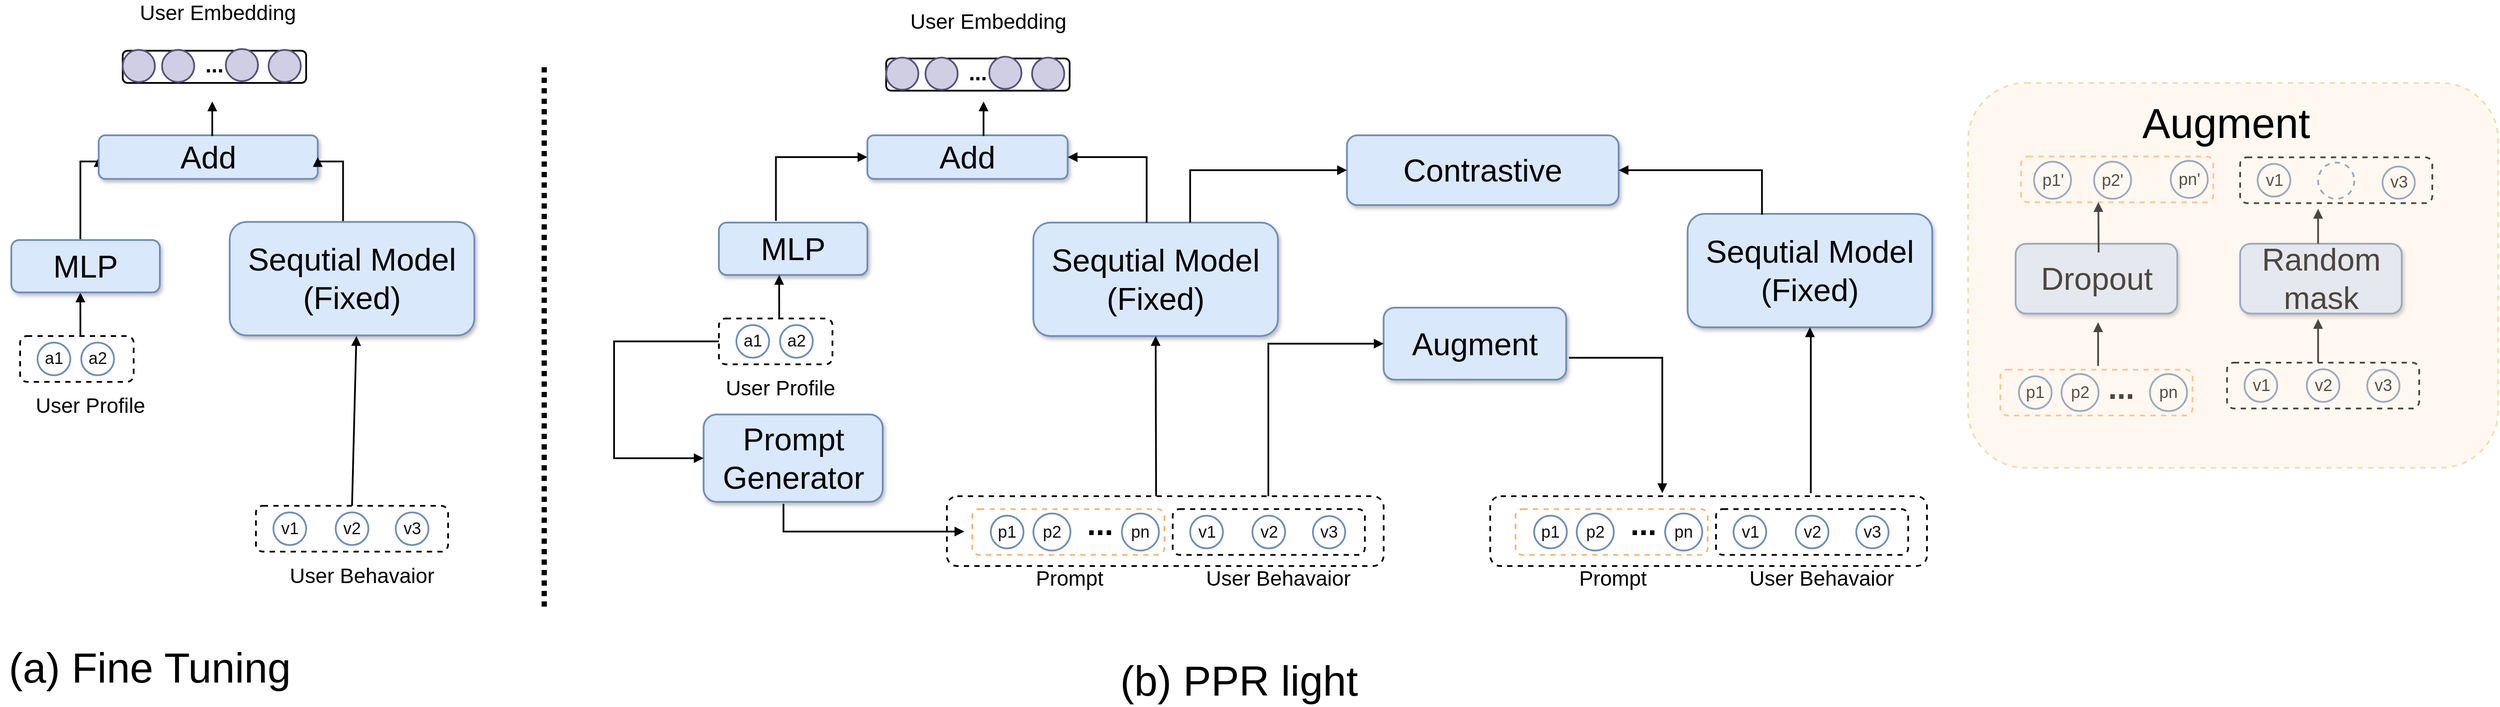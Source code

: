 <mxfile version="16.5.3" type="github">
  <diagram id="aS8oaicNbCkJTfkluQLp" name="第 1 页">
    <mxGraphModel dx="4287" dy="2992" grid="1" gridSize="10" guides="1" tooltips="1" connect="1" arrows="1" fold="1" page="1" pageScale="1" pageWidth="827" pageHeight="1169" math="0" shadow="0">
      <root>
        <mxCell id="0" />
        <mxCell id="1" parent="0" />
        <mxCell id="qPcQ9MrOAGg3BTobNgeT-1" value="" style="rounded=1;whiteSpace=wrap;html=1;fontSize=16;fontColor=#000000;strokeWidth=2;fillColor=none;align=center;strokeColor=#000000;shadow=0;dashed=1;" parent="1" vertex="1">
          <mxGeometry x="200" y="444.5" width="220" height="52.5" as="geometry" />
        </mxCell>
        <mxCell id="FrOMpBuzF8apIuOrP_3H-1" value="&lt;font color=&quot;#0d0d0d&quot;&gt;v1&lt;/font&gt;" style="ellipse;whiteSpace=wrap;html=1;aspect=fixed;fontSize=19;fontColor=#3399FF;strokeWidth=2;fillColor=none;strokeColor=#6C8EBF;" parent="1" vertex="1">
          <mxGeometry x="220" y="452" width="37.5" height="37.5" as="geometry" />
        </mxCell>
        <mxCell id="FrOMpBuzF8apIuOrP_3H-2" value="&lt;font color=&quot;#0d0d0d&quot;&gt;v2&lt;/font&gt;" style="ellipse;whiteSpace=wrap;html=1;aspect=fixed;fontSize=19;fontColor=#3399FF;strokeWidth=2;fillColor=none;strokeColor=#6C8EBF;" parent="1" vertex="1">
          <mxGeometry x="291.25" y="452" width="37.5" height="37.5" as="geometry" />
        </mxCell>
        <mxCell id="FrOMpBuzF8apIuOrP_3H-3" value="&lt;font color=&quot;#0d0d0d&quot;&gt;v3&lt;/font&gt;" style="ellipse;whiteSpace=wrap;html=1;aspect=fixed;fontSize=19;fontColor=#3399FF;strokeWidth=2;fillColor=none;strokeColor=#6C8EBF;" parent="1" vertex="1">
          <mxGeometry x="360" y="452" width="37.5" height="37.5" as="geometry" />
        </mxCell>
        <mxCell id="FrOMpBuzF8apIuOrP_3H-5" value="" style="endArrow=block;html=1;rounded=0;exitX=0.5;exitY=0;exitDx=0;exitDy=0;entryX=0.5;entryY=1;entryDx=0;entryDy=0;endFill=1;strokeWidth=2;" parent="1" source="qPcQ9MrOAGg3BTobNgeT-1" edge="1">
          <mxGeometry width="50" height="50" relative="1" as="geometry">
            <mxPoint x="250" y="240" as="sourcePoint" />
            <mxPoint x="315" y="250" as="targetPoint" />
          </mxGeometry>
        </mxCell>
        <mxCell id="FrOMpBuzF8apIuOrP_3H-6" value="&lt;font style=&quot;font-size: 24px&quot;&gt;User Behavaior&lt;/font&gt;" style="text;html=1;resizable=0;autosize=1;align=center;verticalAlign=middle;points=[];fillColor=none;strokeColor=none;rounded=0;" parent="1" vertex="1">
          <mxGeometry x="230.5" y="514.5" width="180" height="20" as="geometry" />
        </mxCell>
        <mxCell id="FrOMpBuzF8apIuOrP_3H-9" value="" style="rounded=1;whiteSpace=wrap;html=1;fontSize=16;fontColor=#000000;strokeWidth=2;fillColor=none;align=center;strokeColor=#000000;shadow=0;dashed=1;" parent="1" vertex="1">
          <mxGeometry x="-70" y="250" width="130" height="52.5" as="geometry" />
        </mxCell>
        <mxCell id="FrOMpBuzF8apIuOrP_3H-10" value="&lt;font color=&quot;#0d0d0d&quot;&gt;a1&lt;/font&gt;" style="ellipse;whiteSpace=wrap;html=1;aspect=fixed;fontSize=19;fontColor=#3399FF;strokeWidth=2;fillColor=none;strokeColor=#6C8EBF;" parent="1" vertex="1">
          <mxGeometry x="-50" y="257.5" width="37.5" height="37.5" as="geometry" />
        </mxCell>
        <mxCell id="FrOMpBuzF8apIuOrP_3H-11" value="&lt;font color=&quot;#0d0d0d&quot;&gt;a2&lt;/font&gt;" style="ellipse;whiteSpace=wrap;html=1;aspect=fixed;fontSize=19;fontColor=#3399FF;strokeWidth=2;fillColor=none;strokeColor=#6C8EBF;" parent="1" vertex="1">
          <mxGeometry y="257.5" width="37.5" height="37.5" as="geometry" />
        </mxCell>
        <mxCell id="FrOMpBuzF8apIuOrP_3H-12" value="&lt;font style=&quot;font-size: 24px&quot;&gt;User Profile&lt;/font&gt;" style="text;html=1;resizable=0;autosize=1;align=center;verticalAlign=middle;points=[];fillColor=none;strokeColor=none;rounded=0;" parent="1" vertex="1">
          <mxGeometry x="-60" y="320" width="140" height="20" as="geometry" />
        </mxCell>
        <mxCell id="FrOMpBuzF8apIuOrP_3H-13" value="" style="endArrow=block;html=1;rounded=0;exitX=0.531;exitY=0;exitDx=0;exitDy=0;entryX=0.5;entryY=1;entryDx=0;entryDy=0;endFill=1;strokeWidth=2;exitPerimeter=0;" parent="1" source="FrOMpBuzF8apIuOrP_3H-9" edge="1">
          <mxGeometry width="50" height="50" relative="1" as="geometry">
            <mxPoint x="-1" y="239.87" as="sourcePoint" />
            <mxPoint x="-1" y="200.12" as="targetPoint" />
          </mxGeometry>
        </mxCell>
        <mxCell id="FrOMpBuzF8apIuOrP_3H-15" value="" style="endArrow=block;html=1;rounded=0;exitX=0.531;exitY=0;exitDx=0;exitDy=0;endFill=1;strokeWidth=2;exitPerimeter=0;edgeStyle=elbowEdgeStyle;elbow=vertical;entryX=0;entryY=0.5;entryDx=0;entryDy=0;" parent="1" target="FrOMpBuzF8apIuOrP_3H-16" edge="1">
          <mxGeometry width="50" height="50" relative="1" as="geometry">
            <mxPoint x="-0.97" y="140.12" as="sourcePoint" />
            <mxPoint x="-40" y="50" as="targetPoint" />
            <Array as="points">
              <mxPoint x="-1" y="50" />
            </Array>
          </mxGeometry>
        </mxCell>
        <mxCell id="FrOMpBuzF8apIuOrP_3H-16" value="&lt;font style=&quot;font-size: 36px&quot;&gt;Add&lt;/font&gt;" style="rounded=1;whiteSpace=wrap;html=1;fontSize=16;strokeWidth=2;fillColor=#dae8fc;align=center;strokeColor=#6c8ebf;shadow=1;" parent="1" vertex="1">
          <mxGeometry x="20" y="20" width="250.75" height="50" as="geometry" />
        </mxCell>
        <mxCell id="FrOMpBuzF8apIuOrP_3H-17" value="" style="endArrow=block;html=1;rounded=0;exitX=0.5;exitY=0;exitDx=0;exitDy=0;endFill=1;strokeWidth=2;edgeStyle=elbowEdgeStyle;elbow=vertical;entryX=1;entryY=0.5;entryDx=0;entryDy=0;" parent="1" target="FrOMpBuzF8apIuOrP_3H-16" edge="1">
          <mxGeometry width="50" height="50" relative="1" as="geometry">
            <mxPoint x="299.71" y="130" as="sourcePoint" />
            <mxPoint x="300" y="50" as="targetPoint" />
            <Array as="points">
              <mxPoint x="300" y="50" />
            </Array>
          </mxGeometry>
        </mxCell>
        <mxCell id="FrOMpBuzF8apIuOrP_3H-20" value="" style="endArrow=block;html=1;rounded=0;exitX=0.5;exitY=0;exitDx=0;exitDy=0;entryX=0.5;entryY=1;entryDx=0;entryDy=0;endFill=1;strokeWidth=2;" parent="1" edge="1">
          <mxGeometry width="50" height="50" relative="1" as="geometry">
            <mxPoint x="150" y="21" as="sourcePoint" />
            <mxPoint x="150" y="-18.75" as="targetPoint" />
          </mxGeometry>
        </mxCell>
        <mxCell id="FrOMpBuzF8apIuOrP_3H-22" value="&lt;font style=&quot;font-size: 36px&quot;&gt;Sequtial Model&lt;br&gt;(Fixed)&lt;/font&gt;" style="rounded=1;whiteSpace=wrap;html=1;fontSize=16;strokeWidth=2;fillColor=#dae8fc;align=center;strokeColor=#6c8ebf;shadow=1;" parent="1" vertex="1">
          <mxGeometry x="1090" y="120" width="280" height="130" as="geometry" />
        </mxCell>
        <mxCell id="FrOMpBuzF8apIuOrP_3H-23" value="" style="rounded=1;whiteSpace=wrap;html=1;fontSize=16;fontColor=#000000;strokeWidth=2;fillColor=none;align=center;strokeColor=#000000;shadow=0;dashed=1;" parent="1" vertex="1">
          <mxGeometry x="1249.5" y="448.25" width="220" height="52.5" as="geometry" />
        </mxCell>
        <mxCell id="FrOMpBuzF8apIuOrP_3H-24" value="&lt;font color=&quot;#0d0d0d&quot;&gt;v1&lt;/font&gt;" style="ellipse;whiteSpace=wrap;html=1;aspect=fixed;fontSize=19;fontColor=#3399FF;strokeWidth=2;fillColor=none;strokeColor=#6C8EBF;" parent="1" vertex="1">
          <mxGeometry x="1269.5" y="455.75" width="37.5" height="37.5" as="geometry" />
        </mxCell>
        <mxCell id="FrOMpBuzF8apIuOrP_3H-25" value="&lt;font color=&quot;#0d0d0d&quot;&gt;v2&lt;/font&gt;" style="ellipse;whiteSpace=wrap;html=1;aspect=fixed;fontSize=19;fontColor=#3399FF;strokeWidth=2;fillColor=none;strokeColor=#6C8EBF;" parent="1" vertex="1">
          <mxGeometry x="1340.75" y="455.75" width="37.5" height="37.5" as="geometry" />
        </mxCell>
        <mxCell id="FrOMpBuzF8apIuOrP_3H-26" value="&lt;font color=&quot;#0d0d0d&quot;&gt;v3&lt;/font&gt;" style="ellipse;whiteSpace=wrap;html=1;aspect=fixed;fontSize=19;fontColor=#3399FF;strokeWidth=2;fillColor=none;strokeColor=#6C8EBF;" parent="1" vertex="1">
          <mxGeometry x="1410" y="456.25" width="37" height="37" as="geometry" />
        </mxCell>
        <mxCell id="FrOMpBuzF8apIuOrP_3H-27" value="" style="endArrow=block;html=1;rounded=0;entryX=0.5;entryY=1;entryDx=0;entryDy=0;endFill=1;strokeWidth=2;exitX=0.479;exitY=0;exitDx=0;exitDy=0;exitPerimeter=0;" parent="1" source="FrOMpBuzF8apIuOrP_3H-49" target="FrOMpBuzF8apIuOrP_3H-22" edge="1">
          <mxGeometry width="50" height="50" relative="1" as="geometry">
            <mxPoint x="1210" y="390" as="sourcePoint" />
            <mxPoint x="1220" y="180" as="targetPoint" />
          </mxGeometry>
        </mxCell>
        <mxCell id="FrOMpBuzF8apIuOrP_3H-28" value="&lt;font style=&quot;font-size: 24px&quot;&gt;User Behavaior&lt;/font&gt;" style="text;html=1;resizable=0;autosize=1;align=center;verticalAlign=middle;points=[];fillColor=none;strokeColor=none;rounded=0;" parent="1" vertex="1">
          <mxGeometry x="1280" y="518.25" width="180" height="20" as="geometry" />
        </mxCell>
        <mxCell id="FrOMpBuzF8apIuOrP_3H-29" value="&lt;font style=&quot;font-size: 36px&quot;&gt;MLP&lt;/font&gt;" style="rounded=1;whiteSpace=wrap;html=1;fontSize=16;strokeWidth=2;fillColor=#dae8fc;align=center;strokeColor=#6c8ebf;shadow=1;" parent="1" vertex="1">
          <mxGeometry x="730" y="120" width="170" height="60" as="geometry" />
        </mxCell>
        <mxCell id="FrOMpBuzF8apIuOrP_3H-30" value="" style="rounded=1;whiteSpace=wrap;html=1;fontSize=16;fontColor=#000000;strokeWidth=2;fillColor=none;align=center;strokeColor=#000000;shadow=0;dashed=1;" parent="1" vertex="1">
          <mxGeometry x="730" y="229.88" width="130" height="52.5" as="geometry" />
        </mxCell>
        <mxCell id="FrOMpBuzF8apIuOrP_3H-31" value="&lt;font color=&quot;#0d0d0d&quot;&gt;a1&lt;/font&gt;" style="ellipse;whiteSpace=wrap;html=1;aspect=fixed;fontSize=19;fontColor=#3399FF;strokeWidth=2;fillColor=none;strokeColor=#6C8EBF;" parent="1" vertex="1">
          <mxGeometry x="750" y="237.38" width="37.5" height="37.5" as="geometry" />
        </mxCell>
        <mxCell id="FrOMpBuzF8apIuOrP_3H-32" value="&lt;font color=&quot;#0d0d0d&quot;&gt;a2&lt;/font&gt;" style="ellipse;whiteSpace=wrap;html=1;aspect=fixed;fontSize=19;fontColor=#3399FF;strokeWidth=2;fillColor=none;strokeColor=#6C8EBF;" parent="1" vertex="1">
          <mxGeometry x="800" y="237.38" width="37.5" height="37.5" as="geometry" />
        </mxCell>
        <mxCell id="FrOMpBuzF8apIuOrP_3H-33" value="&lt;font style=&quot;font-size: 24px&quot;&gt;User Profile&lt;/font&gt;" style="text;html=1;resizable=0;autosize=1;align=center;verticalAlign=middle;points=[];fillColor=none;strokeColor=none;rounded=0;" parent="1" vertex="1">
          <mxGeometry x="730" y="299.88" width="140" height="20" as="geometry" />
        </mxCell>
        <mxCell id="FrOMpBuzF8apIuOrP_3H-34" value="" style="endArrow=block;html=1;rounded=0;exitX=0.531;exitY=0;exitDx=0;exitDy=0;entryX=0.5;entryY=1;entryDx=0;entryDy=0;endFill=1;strokeWidth=2;exitPerimeter=0;" parent="1" source="FrOMpBuzF8apIuOrP_3H-30" edge="1">
          <mxGeometry width="50" height="50" relative="1" as="geometry">
            <mxPoint x="799" y="219.75" as="sourcePoint" />
            <mxPoint x="799" y="180.0" as="targetPoint" />
          </mxGeometry>
        </mxCell>
        <mxCell id="FrOMpBuzF8apIuOrP_3H-35" value="" style="endArrow=block;html=1;rounded=0;endFill=1;strokeWidth=2;edgeStyle=elbowEdgeStyle;elbow=vertical;entryX=0;entryY=0.5;entryDx=0;entryDy=0;exitX=0.384;exitY=-0.034;exitDx=0;exitDy=0;exitPerimeter=0;" parent="1" source="FrOMpBuzF8apIuOrP_3H-29" target="FrOMpBuzF8apIuOrP_3H-36" edge="1">
          <mxGeometry width="50" height="50" relative="1" as="geometry">
            <mxPoint x="800" y="110" as="sourcePoint" />
            <mxPoint x="880" y="40" as="targetPoint" />
            <Array as="points">
              <mxPoint x="815" y="45" />
            </Array>
          </mxGeometry>
        </mxCell>
        <mxCell id="FrOMpBuzF8apIuOrP_3H-36" value="&lt;font style=&quot;font-size: 36px&quot;&gt;Add&lt;/font&gt;" style="rounded=1;whiteSpace=wrap;html=1;fontSize=16;strokeWidth=2;fillColor=#dae8fc;align=center;strokeColor=#6c8ebf;shadow=1;" parent="1" vertex="1">
          <mxGeometry x="900" y="20" width="229.25" height="50" as="geometry" />
        </mxCell>
        <mxCell id="FrOMpBuzF8apIuOrP_3H-37" value="" style="endArrow=block;html=1;rounded=0;exitX=0.5;exitY=0;exitDx=0;exitDy=0;endFill=1;strokeWidth=2;edgeStyle=elbowEdgeStyle;elbow=vertical;entryX=1;entryY=0.5;entryDx=0;entryDy=0;" parent="1" target="FrOMpBuzF8apIuOrP_3H-36" edge="1">
          <mxGeometry width="50" height="50" relative="1" as="geometry">
            <mxPoint x="1219.71" y="120" as="sourcePoint" />
            <mxPoint x="1220" y="40" as="targetPoint" />
            <Array as="points">
              <mxPoint x="1170" y="45" />
            </Array>
          </mxGeometry>
        </mxCell>
        <mxCell id="FrOMpBuzF8apIuOrP_3H-39" value="" style="endArrow=block;html=1;rounded=0;exitX=0.5;exitY=0;exitDx=0;exitDy=0;entryX=0.5;entryY=1;entryDx=0;entryDy=0;endFill=1;strokeWidth=2;" parent="1" edge="1">
          <mxGeometry width="50" height="50" relative="1" as="geometry">
            <mxPoint x="1032.95" y="21" as="sourcePoint" />
            <mxPoint x="1032.95" y="-18.75" as="targetPoint" />
          </mxGeometry>
        </mxCell>
        <mxCell id="FrOMpBuzF8apIuOrP_3H-41" value="&lt;font style=&quot;font-size: 36px&quot;&gt;Prompt Generator&lt;/font&gt;" style="rounded=1;whiteSpace=wrap;html=1;fontSize=16;strokeWidth=2;fillColor=#dae8fc;align=center;strokeColor=#6c8ebf;shadow=1;" parent="1" vertex="1">
          <mxGeometry x="712.5" y="339.88" width="205" height="100.12" as="geometry" />
        </mxCell>
        <mxCell id="FrOMpBuzF8apIuOrP_3H-43" value="" style="endArrow=block;html=1;rounded=0;exitX=0;exitY=0.5;exitDx=0;exitDy=0;entryX=0;entryY=0.5;entryDx=0;entryDy=0;endFill=1;strokeWidth=2;edgeStyle=elbowEdgeStyle;elbow=vertical;" parent="1" source="FrOMpBuzF8apIuOrP_3H-30" target="FrOMpBuzF8apIuOrP_3H-41" edge="1">
          <mxGeometry width="50" height="50" relative="1" as="geometry">
            <mxPoint x="560" y="289.63" as="sourcePoint" />
            <mxPoint x="560" y="249.88" as="targetPoint" />
            <Array as="points">
              <mxPoint x="610" y="250" />
              <mxPoint x="530" y="322.88" />
            </Array>
          </mxGeometry>
        </mxCell>
        <mxCell id="FrOMpBuzF8apIuOrP_3H-44" value="" style="rounded=1;whiteSpace=wrap;html=1;fontSize=16;fontColor=#000000;strokeWidth=2;fillColor=none;align=center;strokeColor=#FFB570;shadow=0;dashed=1;" parent="1" vertex="1">
          <mxGeometry x="1020" y="448.25" width="220" height="52.5" as="geometry" />
        </mxCell>
        <mxCell id="FrOMpBuzF8apIuOrP_3H-45" value="&lt;font color=&quot;#0d0d0d&quot;&gt;p1&lt;/font&gt;" style="ellipse;whiteSpace=wrap;html=1;aspect=fixed;fontSize=19;fontColor=#3399FF;strokeWidth=2;fillColor=none;strokeColor=#6C8EBF;" parent="1" vertex="1">
          <mxGeometry x="1041.25" y="455.75" width="37.5" height="37.5" as="geometry" />
        </mxCell>
        <mxCell id="FrOMpBuzF8apIuOrP_3H-46" value="&lt;font color=&quot;#0d0d0d&quot;&gt;p2&lt;/font&gt;" style="ellipse;whiteSpace=wrap;html=1;aspect=fixed;fontSize=19;fontColor=#3399FF;strokeWidth=2;fillColor=none;strokeColor=#6C8EBF;" parent="1" vertex="1">
          <mxGeometry x="1090" y="453.25" width="42.5" height="42.5" as="geometry" />
        </mxCell>
        <mxCell id="FrOMpBuzF8apIuOrP_3H-47" value="&lt;font color=&quot;#0d0d0d&quot;&gt;pn&lt;/font&gt;" style="ellipse;whiteSpace=wrap;html=1;aspect=fixed;fontSize=19;fontColor=#3399FF;strokeWidth=2;fillColor=none;strokeColor=#6C8EBF;" parent="1" vertex="1">
          <mxGeometry x="1191.25" y="453.25" width="42.5" height="42.5" as="geometry" />
        </mxCell>
        <mxCell id="FrOMpBuzF8apIuOrP_3H-48" value="&lt;b&gt;&lt;font style=&quot;font-size: 36px&quot;&gt;...&lt;/font&gt;&lt;/b&gt;" style="text;html=1;resizable=0;autosize=1;align=center;verticalAlign=middle;points=[];fillColor=none;strokeColor=none;rounded=0;fontSize=24;" parent="1" vertex="1">
          <mxGeometry x="1141.25" y="444.5" width="50" height="40" as="geometry" />
        </mxCell>
        <mxCell id="FrOMpBuzF8apIuOrP_3H-49" value="" style="rounded=1;whiteSpace=wrap;html=1;fontSize=16;fontColor=#000000;strokeWidth=2;fillColor=none;align=center;strokeColor=#000000;shadow=0;dashed=1;" parent="1" vertex="1">
          <mxGeometry x="991" y="433.5" width="500" height="80" as="geometry" />
        </mxCell>
        <mxCell id="FrOMpBuzF8apIuOrP_3H-50" value="&lt;font style=&quot;font-size: 24px&quot;&gt;Prompt&lt;/font&gt;" style="text;html=1;resizable=0;autosize=1;align=center;verticalAlign=middle;points=[];fillColor=none;strokeColor=none;rounded=0;" parent="1" vertex="1">
          <mxGeometry x="1086.25" y="518.25" width="90" height="20" as="geometry" />
        </mxCell>
        <mxCell id="FrOMpBuzF8apIuOrP_3H-51" value="" style="endArrow=block;html=1;rounded=0;exitX=0.446;exitY=1.023;exitDx=0;exitDy=0;entryX=0.04;entryY=0.5;entryDx=0;entryDy=0;endFill=1;strokeWidth=2;edgeStyle=elbowEdgeStyle;elbow=vertical;entryPerimeter=0;exitPerimeter=0;" parent="1" source="FrOMpBuzF8apIuOrP_3H-41" target="FrOMpBuzF8apIuOrP_3H-49" edge="1">
          <mxGeometry width="50" height="50" relative="1" as="geometry">
            <mxPoint x="880" y="430" as="sourcePoint" />
            <mxPoint x="885" y="543.75" as="targetPoint" />
            <Array as="points">
              <mxPoint x="900" y="474" />
            </Array>
          </mxGeometry>
        </mxCell>
        <mxCell id="FrOMpBuzF8apIuOrP_3H-138" value="" style="endArrow=none;html=1;rounded=0;fontSize=36;strokeWidth=6;elbow=vertical;dashed=1;dashPattern=1 1;" parent="1" edge="1">
          <mxGeometry width="50" height="50" relative="1" as="geometry">
            <mxPoint x="530" y="560" as="sourcePoint" />
            <mxPoint x="530" y="-60" as="targetPoint" />
          </mxGeometry>
        </mxCell>
        <mxCell id="FrOMpBuzF8apIuOrP_3H-140" value="&lt;font style=&quot;font-size: 48px&quot;&gt;(a) Fine Tuning&lt;/font&gt;" style="text;html=1;resizable=0;autosize=1;align=center;verticalAlign=middle;points=[];fillColor=none;strokeColor=none;rounded=0;" parent="1" vertex="1">
          <mxGeometry x="-92.5" y="615" width="340" height="30" as="geometry" />
        </mxCell>
        <mxCell id="FrOMpBuzF8apIuOrP_3H-141" value="&lt;font style=&quot;font-size: 48px&quot;&gt;(b) PPR light&lt;/font&gt;" style="text;html=1;resizable=0;autosize=1;align=center;verticalAlign=middle;points=[];fillColor=none;strokeColor=none;rounded=0;" parent="1" vertex="1">
          <mxGeometry x="1180" y="630" width="290" height="30" as="geometry" />
        </mxCell>
        <mxCell id="Ihp9EkSwN32YHoUl-qDa-11" value="" style="rounded=1;whiteSpace=wrap;html=1;fontSize=16;fontColor=#000000;strokeWidth=2;fillColor=none;align=center;strokeColor=#000000;shadow=0;dashed=1;" parent="1" vertex="1">
          <mxGeometry x="1871.5" y="448.25" width="220" height="52.5" as="geometry" />
        </mxCell>
        <mxCell id="Ihp9EkSwN32YHoUl-qDa-12" value="&lt;font color=&quot;#0d0d0d&quot;&gt;v1&lt;/font&gt;" style="ellipse;whiteSpace=wrap;html=1;aspect=fixed;fontSize=19;fontColor=#3399FF;strokeWidth=2;fillColor=none;strokeColor=#6C8EBF;" parent="1" vertex="1">
          <mxGeometry x="1891.5" y="455.75" width="37.5" height="37.5" as="geometry" />
        </mxCell>
        <mxCell id="Ihp9EkSwN32YHoUl-qDa-13" value="&lt;font color=&quot;#0d0d0d&quot;&gt;v2&lt;/font&gt;" style="ellipse;whiteSpace=wrap;html=1;aspect=fixed;fontSize=19;fontColor=#3399FF;strokeWidth=2;fillColor=none;strokeColor=#6C8EBF;" parent="1" vertex="1">
          <mxGeometry x="1962.75" y="455.75" width="37.5" height="37.5" as="geometry" />
        </mxCell>
        <mxCell id="Ihp9EkSwN32YHoUl-qDa-14" value="&lt;font color=&quot;#0d0d0d&quot;&gt;v3&lt;/font&gt;" style="ellipse;whiteSpace=wrap;html=1;aspect=fixed;fontSize=19;fontColor=#3399FF;strokeWidth=2;fillColor=none;strokeColor=#6C8EBF;" parent="1" vertex="1">
          <mxGeometry x="2032" y="456.25" width="37" height="37" as="geometry" />
        </mxCell>
        <mxCell id="Ihp9EkSwN32YHoUl-qDa-15" value="&lt;font style=&quot;font-size: 24px&quot;&gt;User Behavaior&lt;/font&gt;" style="text;html=1;resizable=0;autosize=1;align=center;verticalAlign=middle;points=[];fillColor=none;strokeColor=none;rounded=0;" parent="1" vertex="1">
          <mxGeometry x="1902" y="518.25" width="180" height="20" as="geometry" />
        </mxCell>
        <mxCell id="Ihp9EkSwN32YHoUl-qDa-16" value="" style="rounded=1;whiteSpace=wrap;html=1;fontSize=16;fontColor=#000000;strokeWidth=2;fillColor=none;align=center;strokeColor=#FFB570;shadow=0;dashed=1;" parent="1" vertex="1">
          <mxGeometry x="1642" y="448.25" width="220" height="52.5" as="geometry" />
        </mxCell>
        <mxCell id="Ihp9EkSwN32YHoUl-qDa-17" value="&lt;font color=&quot;#0d0d0d&quot;&gt;p1&lt;/font&gt;" style="ellipse;whiteSpace=wrap;html=1;aspect=fixed;fontSize=19;fontColor=#3399FF;strokeWidth=2;fillColor=none;strokeColor=#6C8EBF;" parent="1" vertex="1">
          <mxGeometry x="1663.25" y="455.75" width="37.5" height="37.5" as="geometry" />
        </mxCell>
        <mxCell id="Ihp9EkSwN32YHoUl-qDa-18" value="&lt;font color=&quot;#0d0d0d&quot;&gt;p2&lt;/font&gt;" style="ellipse;whiteSpace=wrap;html=1;aspect=fixed;fontSize=19;fontColor=#3399FF;strokeWidth=2;fillColor=none;strokeColor=#6C8EBF;" parent="1" vertex="1">
          <mxGeometry x="1712" y="453.25" width="42.5" height="42.5" as="geometry" />
        </mxCell>
        <mxCell id="Ihp9EkSwN32YHoUl-qDa-19" value="&lt;font color=&quot;#0d0d0d&quot;&gt;pn&lt;/font&gt;" style="ellipse;whiteSpace=wrap;html=1;aspect=fixed;fontSize=19;fontColor=#3399FF;strokeWidth=2;fillColor=none;strokeColor=#6C8EBF;" parent="1" vertex="1">
          <mxGeometry x="1813.25" y="453.25" width="42.5" height="42.5" as="geometry" />
        </mxCell>
        <mxCell id="Ihp9EkSwN32YHoUl-qDa-20" value="&lt;b&gt;&lt;font style=&quot;font-size: 36px&quot;&gt;...&lt;/font&gt;&lt;/b&gt;" style="text;html=1;resizable=0;autosize=1;align=center;verticalAlign=middle;points=[];fillColor=none;strokeColor=none;rounded=0;fontSize=24;" parent="1" vertex="1">
          <mxGeometry x="1763.25" y="444.5" width="50" height="40" as="geometry" />
        </mxCell>
        <mxCell id="Ihp9EkSwN32YHoUl-qDa-21" value="" style="rounded=1;whiteSpace=wrap;html=1;fontSize=16;fontColor=#000000;strokeWidth=2;fillColor=none;align=center;strokeColor=#000000;shadow=0;dashed=1;" parent="1" vertex="1">
          <mxGeometry x="1613" y="433.5" width="500" height="80" as="geometry" />
        </mxCell>
        <mxCell id="Ihp9EkSwN32YHoUl-qDa-22" value="&lt;font style=&quot;font-size: 24px&quot;&gt;Prompt&lt;/font&gt;" style="text;html=1;resizable=0;autosize=1;align=center;verticalAlign=middle;points=[];fillColor=none;strokeColor=none;rounded=0;" parent="1" vertex="1">
          <mxGeometry x="1708.25" y="518.25" width="90" height="20" as="geometry" />
        </mxCell>
        <mxCell id="Ihp9EkSwN32YHoUl-qDa-23" value="&lt;font style=&quot;font-size: 36px&quot;&gt;Augment&lt;/font&gt;" style="rounded=1;whiteSpace=wrap;html=1;fontSize=16;strokeWidth=2;fillColor=#dae8fc;align=center;strokeColor=#6c8ebf;shadow=1;" parent="1" vertex="1">
          <mxGeometry x="1491" y="217.5" width="209" height="82.5" as="geometry" />
        </mxCell>
        <mxCell id="Ihp9EkSwN32YHoUl-qDa-24" value="" style="endArrow=block;html=1;rounded=0;exitX=0.5;exitY=0;exitDx=0;exitDy=0;entryX=0;entryY=0.5;entryDx=0;entryDy=0;endFill=1;strokeWidth=2;fontSize=36;edgeStyle=orthogonalEdgeStyle;" parent="1" target="Ihp9EkSwN32YHoUl-qDa-23" edge="1">
          <mxGeometry width="50" height="50" relative="1" as="geometry">
            <mxPoint x="1359" y="433.5" as="sourcePoint" />
            <mxPoint x="1359" y="393.75" as="targetPoint" />
            <Array as="points">
              <mxPoint x="1359" y="259" />
            </Array>
          </mxGeometry>
        </mxCell>
        <mxCell id="Ihp9EkSwN32YHoUl-qDa-25" value="" style="endArrow=block;html=1;rounded=0;exitX=0.5;exitY=0;exitDx=0;exitDy=0;endFill=1;strokeWidth=2;fontSize=36;edgeStyle=orthogonalEdgeStyle;" parent="1" edge="1">
          <mxGeometry width="50" height="50" relative="1" as="geometry">
            <mxPoint x="1703.25" y="274.88" as="sourcePoint" />
            <mxPoint x="1810" y="430" as="targetPoint" />
            <Array as="points">
              <mxPoint x="1810" y="275" />
            </Array>
          </mxGeometry>
        </mxCell>
        <mxCell id="Ihp9EkSwN32YHoUl-qDa-26" value="&lt;font style=&quot;font-size: 36px&quot;&gt;Sequtial Model&lt;br&gt;(Fixed)&lt;/font&gt;" style="rounded=1;whiteSpace=wrap;html=1;fontSize=16;strokeWidth=2;fillColor=#dae8fc;align=center;strokeColor=#6c8ebf;shadow=1;" parent="1" vertex="1">
          <mxGeometry x="1839" y="110" width="280" height="130" as="geometry" />
        </mxCell>
        <mxCell id="Ihp9EkSwN32YHoUl-qDa-27" value="" style="endArrow=block;html=1;rounded=0;endFill=1;strokeWidth=2;fontSize=36;edgeStyle=orthogonalEdgeStyle;entryX=0.5;entryY=1;entryDx=0;entryDy=0;" parent="1" target="Ihp9EkSwN32YHoUl-qDa-26" edge="1">
          <mxGeometry width="50" height="50" relative="1" as="geometry">
            <mxPoint x="1979" y="429" as="sourcePoint" />
            <mxPoint x="2095.75" y="584.17" as="targetPoint" />
            <Array as="points">
              <mxPoint x="1980" y="429" />
              <mxPoint x="1980" y="250" />
            </Array>
          </mxGeometry>
        </mxCell>
        <mxCell id="Ihp9EkSwN32YHoUl-qDa-28" value="&lt;font style=&quot;font-size: 36px&quot;&gt;Contrastive&lt;/font&gt;" style="rounded=1;whiteSpace=wrap;html=1;fontSize=16;strokeWidth=2;fillColor=#dae8fc;align=center;strokeColor=#6c8ebf;shadow=1;" parent="1" vertex="1">
          <mxGeometry x="1449" y="20" width="311" height="80" as="geometry" />
        </mxCell>
        <mxCell id="Ihp9EkSwN32YHoUl-qDa-29" value="" style="endArrow=block;html=1;rounded=0;exitX=0.5;exitY=0;exitDx=0;exitDy=0;entryX=0;entryY=0.5;entryDx=0;entryDy=0;endFill=1;strokeWidth=2;fontSize=36;edgeStyle=orthogonalEdgeStyle;" parent="1" target="Ihp9EkSwN32YHoUl-qDa-28" edge="1">
          <mxGeometry width="50" height="50" relative="1" as="geometry">
            <mxPoint x="1269.5" y="120" as="sourcePoint" />
            <mxPoint x="1401.5" y="-54.75" as="targetPoint" />
            <Array as="points">
              <mxPoint x="1270" y="60" />
            </Array>
          </mxGeometry>
        </mxCell>
        <mxCell id="Ihp9EkSwN32YHoUl-qDa-30" value="" style="endArrow=block;html=1;rounded=0;entryX=1;entryY=0.5;entryDx=0;entryDy=0;endFill=1;strokeWidth=2;fontSize=36;edgeStyle=orthogonalEdgeStyle;exitX=0.304;exitY=0.008;exitDx=0;exitDy=0;exitPerimeter=0;" parent="1" source="Ihp9EkSwN32YHoUl-qDa-26" target="Ihp9EkSwN32YHoUl-qDa-28" edge="1">
          <mxGeometry width="50" height="50" relative="1" as="geometry">
            <mxPoint x="1925" y="100" as="sourcePoint" />
            <mxPoint x="2104.75" y="60" as="targetPoint" />
            <Array as="points">
              <mxPoint x="1924" y="60" />
            </Array>
          </mxGeometry>
        </mxCell>
        <mxCell id="Ihp9EkSwN32YHoUl-qDa-33" value="" style="rounded=1;whiteSpace=wrap;html=1;fontSize=16;fontColor=#000000;strokeWidth=2;fillColor=none;align=center;strokeColor=#000000;shadow=0;dashed=1;" parent="1" vertex="1">
          <mxGeometry x="2456.5" y="280.5" width="220" height="52.5" as="geometry" />
        </mxCell>
        <mxCell id="Ihp9EkSwN32YHoUl-qDa-34" value="&lt;font color=&quot;#0d0d0d&quot;&gt;v1&lt;/font&gt;" style="ellipse;whiteSpace=wrap;html=1;aspect=fixed;fontSize=19;fontColor=#3399FF;strokeWidth=2;fillColor=none;strokeColor=#6C8EBF;" parent="1" vertex="1">
          <mxGeometry x="2476.5" y="288" width="37.5" height="37.5" as="geometry" />
        </mxCell>
        <mxCell id="Ihp9EkSwN32YHoUl-qDa-35" value="&lt;font color=&quot;#0d0d0d&quot;&gt;v2&lt;/font&gt;" style="ellipse;whiteSpace=wrap;html=1;aspect=fixed;fontSize=19;fontColor=#3399FF;strokeWidth=2;fillColor=none;strokeColor=#6C8EBF;" parent="1" vertex="1">
          <mxGeometry x="2547.75" y="288" width="37.5" height="37.5" as="geometry" />
        </mxCell>
        <mxCell id="Ihp9EkSwN32YHoUl-qDa-36" value="&lt;font color=&quot;#0d0d0d&quot;&gt;v3&lt;/font&gt;" style="ellipse;whiteSpace=wrap;html=1;aspect=fixed;fontSize=19;fontColor=#3399FF;strokeWidth=2;fillColor=none;strokeColor=#6C8EBF;" parent="1" vertex="1">
          <mxGeometry x="2617" y="288.5" width="37" height="37" as="geometry" />
        </mxCell>
        <mxCell id="Ihp9EkSwN32YHoUl-qDa-37" value="" style="rounded=1;whiteSpace=wrap;html=1;fontSize=16;fontColor=#000000;strokeWidth=2;fillColor=none;align=center;strokeColor=#FFB570;shadow=0;dashed=1;" parent="1" vertex="1">
          <mxGeometry x="2197" y="288.5" width="220" height="52.5" as="geometry" />
        </mxCell>
        <mxCell id="Ihp9EkSwN32YHoUl-qDa-38" value="&lt;font color=&quot;#0d0d0d&quot;&gt;p1&lt;/font&gt;" style="ellipse;whiteSpace=wrap;html=1;aspect=fixed;fontSize=19;fontColor=#3399FF;strokeWidth=2;fillColor=none;strokeColor=#6C8EBF;" parent="1" vertex="1">
          <mxGeometry x="2218.25" y="296" width="37.5" height="37.5" as="geometry" />
        </mxCell>
        <mxCell id="Ihp9EkSwN32YHoUl-qDa-39" value="&lt;font color=&quot;#0d0d0d&quot;&gt;p2&lt;/font&gt;" style="ellipse;whiteSpace=wrap;html=1;aspect=fixed;fontSize=19;fontColor=#3399FF;strokeWidth=2;fillColor=none;strokeColor=#6C8EBF;" parent="1" vertex="1">
          <mxGeometry x="2267" y="293.5" width="42.5" height="42.5" as="geometry" />
        </mxCell>
        <mxCell id="Ihp9EkSwN32YHoUl-qDa-40" value="&lt;font color=&quot;#0d0d0d&quot;&gt;pn&lt;/font&gt;" style="ellipse;whiteSpace=wrap;html=1;aspect=fixed;fontSize=19;fontColor=#3399FF;strokeWidth=2;fillColor=none;strokeColor=#6C8EBF;" parent="1" vertex="1">
          <mxGeometry x="2368.25" y="293.5" width="42.5" height="42.5" as="geometry" />
        </mxCell>
        <mxCell id="Ihp9EkSwN32YHoUl-qDa-41" value="&lt;b&gt;&lt;font style=&quot;font-size: 36px&quot;&gt;...&lt;/font&gt;&lt;/b&gt;" style="text;html=1;resizable=0;autosize=1;align=center;verticalAlign=middle;points=[];fillColor=none;strokeColor=none;rounded=0;fontSize=24;" parent="1" vertex="1">
          <mxGeometry x="2309.5" y="288.5" width="50" height="40" as="geometry" />
        </mxCell>
        <mxCell id="Ihp9EkSwN32YHoUl-qDa-42" value="&lt;font style=&quot;font-size: 36px&quot;&gt;Dropout&lt;/font&gt;" style="rounded=1;whiteSpace=wrap;html=1;fontSize=16;strokeWidth=2;fillColor=#dae8fc;align=center;strokeColor=#6c8ebf;shadow=1;" parent="1" vertex="1">
          <mxGeometry x="2214.5" y="144.25" width="185" height="80" as="geometry" />
        </mxCell>
        <mxCell id="Ihp9EkSwN32YHoUl-qDa-43" value="&lt;font style=&quot;font-size: 36px&quot;&gt;Random mask&lt;/font&gt;" style="rounded=1;whiteSpace=wrap;html=1;fontSize=16;strokeWidth=2;fillColor=#dae8fc;align=center;strokeColor=#6c8ebf;shadow=1;" parent="1" vertex="1">
          <mxGeometry x="2471.5" y="144.25" width="185" height="80" as="geometry" />
        </mxCell>
        <mxCell id="Ihp9EkSwN32YHoUl-qDa-44" value="" style="rounded=1;whiteSpace=wrap;html=1;fontSize=16;fontColor=#000000;strokeWidth=2;fillColor=none;align=center;strokeColor=#FFB570;shadow=0;dashed=1;" parent="1" vertex="1">
          <mxGeometry x="2220.75" y="44.25" width="220" height="52.5" as="geometry" />
        </mxCell>
        <mxCell id="Ihp9EkSwN32YHoUl-qDa-45" value="&lt;font color=&quot;#0d0d0d&quot;&gt;p2&#39;&lt;/font&gt;" style="ellipse;whiteSpace=wrap;html=1;aspect=fixed;fontSize=19;fontColor=#3399FF;strokeWidth=2;fillColor=none;strokeColor=#6C8EBF;" parent="1" vertex="1">
          <mxGeometry x="2304.25" y="50.25" width="42.5" height="42.5" as="geometry" />
        </mxCell>
        <mxCell id="Ihp9EkSwN32YHoUl-qDa-46" value="&lt;font color=&quot;#0d0d0d&quot;&gt;pn&#39;&lt;/font&gt;" style="ellipse;whiteSpace=wrap;html=1;aspect=fixed;fontSize=19;fontColor=#3399FF;strokeWidth=2;fillColor=none;strokeColor=#6C8EBF;" parent="1" vertex="1">
          <mxGeometry x="2392" y="49.25" width="42.5" height="42.5" as="geometry" />
        </mxCell>
        <mxCell id="Ihp9EkSwN32YHoUl-qDa-47" value="&lt;font color=&quot;#0d0d0d&quot;&gt;p1&#39;&lt;/font&gt;" style="ellipse;whiteSpace=wrap;html=1;aspect=fixed;fontSize=19;fontColor=#3399FF;strokeWidth=2;fillColor=none;strokeColor=#6C8EBF;" parent="1" vertex="1">
          <mxGeometry x="2235.5" y="50.25" width="42.5" height="42.5" as="geometry" />
        </mxCell>
        <mxCell id="Ihp9EkSwN32YHoUl-qDa-48" value="" style="rounded=1;whiteSpace=wrap;html=1;fontSize=16;fontColor=#000000;strokeWidth=2;fillColor=none;align=center;strokeColor=#000000;shadow=0;dashed=1;" parent="1" vertex="1">
          <mxGeometry x="2471.5" y="45.25" width="220" height="52.5" as="geometry" />
        </mxCell>
        <mxCell id="Ihp9EkSwN32YHoUl-qDa-49" value="&lt;font color=&quot;#0d0d0d&quot;&gt;v1&lt;/font&gt;" style="ellipse;whiteSpace=wrap;html=1;aspect=fixed;fontSize=19;fontColor=#3399FF;strokeWidth=2;fillColor=none;strokeColor=#6C8EBF;" parent="1" vertex="1">
          <mxGeometry x="2491.5" y="52.75" width="37.5" height="37.5" as="geometry" />
        </mxCell>
        <mxCell id="Ihp9EkSwN32YHoUl-qDa-50" value="" style="ellipse;whiteSpace=wrap;html=1;aspect=fixed;fontSize=19;fontColor=#3399FF;strokeWidth=2;fillColor=none;strokeColor=#6C8EBF;dashed=1;" parent="1" vertex="1">
          <mxGeometry x="2560.75" y="51.25" width="41.5" height="41.5" as="geometry" />
        </mxCell>
        <mxCell id="Ihp9EkSwN32YHoUl-qDa-51" value="&lt;font color=&quot;#0d0d0d&quot;&gt;v3&lt;/font&gt;" style="ellipse;whiteSpace=wrap;html=1;aspect=fixed;fontSize=19;fontColor=#3399FF;strokeWidth=2;fillColor=none;strokeColor=#6C8EBF;" parent="1" vertex="1">
          <mxGeometry x="2634.5" y="55.75" width="37" height="37" as="geometry" />
        </mxCell>
        <mxCell id="Ihp9EkSwN32YHoUl-qDa-52" value="" style="endArrow=block;html=1;rounded=0;endFill=1;strokeWidth=2;fontSize=36;" parent="1" edge="1">
          <mxGeometry width="50" height="50" relative="1" as="geometry">
            <mxPoint x="2560.75" y="280.5" as="sourcePoint" />
            <mxPoint x="2560.75" y="230.5" as="targetPoint" />
          </mxGeometry>
        </mxCell>
        <mxCell id="Ihp9EkSwN32YHoUl-qDa-53" value="" style="endArrow=block;html=1;rounded=0;endFill=1;strokeWidth=2;fontSize=36;" parent="1" edge="1">
          <mxGeometry width="50" height="50" relative="1" as="geometry">
            <mxPoint x="2308.91" y="284.25" as="sourcePoint" />
            <mxPoint x="2308.91" y="234.25" as="targetPoint" />
          </mxGeometry>
        </mxCell>
        <mxCell id="Ihp9EkSwN32YHoUl-qDa-54" value="" style="endArrow=block;html=1;rounded=0;endFill=1;strokeWidth=2;entryX=0.402;entryY=0.997;entryDx=0;entryDy=0;entryPerimeter=0;fontSize=36;" parent="1" target="Ihp9EkSwN32YHoUl-qDa-44" edge="1">
          <mxGeometry width="50" height="50" relative="1" as="geometry">
            <mxPoint x="2309.5" y="154.25" as="sourcePoint" />
            <mxPoint x="2309.5" y="104.25" as="targetPoint" />
          </mxGeometry>
        </mxCell>
        <mxCell id="Ihp9EkSwN32YHoUl-qDa-55" value="" style="endArrow=block;html=1;rounded=0;endFill=1;strokeWidth=2;fontSize=36;" parent="1" edge="1">
          <mxGeometry width="50" height="50" relative="1" as="geometry">
            <mxPoint x="2560.75" y="144.25" as="sourcePoint" />
            <mxPoint x="2560.75" y="104.25" as="targetPoint" />
          </mxGeometry>
        </mxCell>
        <mxCell id="Ihp9EkSwN32YHoUl-qDa-56" value="" style="rounded=1;whiteSpace=wrap;html=1;fontSize=16;strokeWidth=2;fillColor=#ffe6cc;align=center;strokeColor=#d79b00;shadow=0;dashed=1;opacity=30;" parent="1" vertex="1">
          <mxGeometry x="2160" y="-40" width="607" height="441" as="geometry" />
        </mxCell>
        <mxCell id="Ihp9EkSwN32YHoUl-qDa-57" value="&lt;font style=&quot;font-size: 48px&quot;&gt;Augment&lt;/font&gt;" style="text;html=1;resizable=0;autosize=1;align=center;verticalAlign=middle;points=[];fillColor=none;strokeColor=none;rounded=0;" parent="1" vertex="1">
          <mxGeometry x="2349.5" y="-9" width="210" height="30" as="geometry" />
        </mxCell>
        <mxCell id="fseADKwynrdBCOjXsCpS-1" value="" style="rounded=1;whiteSpace=wrap;html=1;shadow=0;sketch=0;fontSize=19;fontColor=#000000;strokeColor=#000000;strokeWidth=2;fillColor=none;align=center;rotation=0;direction=west;" vertex="1" parent="1">
          <mxGeometry x="921.488" y="-68.003" width="210.01" height="36.87" as="geometry" />
        </mxCell>
        <mxCell id="fseADKwynrdBCOjXsCpS-2" value="" style="ellipse;whiteSpace=wrap;html=1;aspect=fixed;shadow=0;sketch=0;fontSize=19;strokeWidth=2;fillColor=#d0cee2;align=center;rotation=0;strokeColor=#56517e;direction=west;" vertex="1" parent="1">
          <mxGeometry x="921.488" y="-69.003" width="36.87" height="36.87" as="geometry" />
        </mxCell>
        <mxCell id="fseADKwynrdBCOjXsCpS-3" value="" style="ellipse;whiteSpace=wrap;html=1;aspect=fixed;shadow=0;sketch=0;fontSize=19;strokeWidth=2;fillColor=#d0cee2;align=center;rotation=0;strokeColor=#56517e;direction=west;" vertex="1" parent="1">
          <mxGeometry x="966.488" y="-69.003" width="36.87" height="36.87" as="geometry" />
        </mxCell>
        <mxCell id="fseADKwynrdBCOjXsCpS-4" value="&lt;b&gt;&lt;font style=&quot;font-size: 25px&quot;&gt;...&lt;/font&gt;&lt;/b&gt;" style="text;html=1;resizable=0;autosize=1;align=center;verticalAlign=middle;points=[];fillColor=none;strokeColor=none;rounded=0;shadow=0;sketch=0;fontSize=19;fontColor=#000000;rotation=0;" vertex="1" parent="1">
          <mxGeometry x="1006.488" y="-68.003" width="40" height="30" as="geometry" />
        </mxCell>
        <mxCell id="fseADKwynrdBCOjXsCpS-5" value="" style="ellipse;whiteSpace=wrap;html=1;aspect=fixed;shadow=0;sketch=0;fontSize=19;strokeColor=#56517e;strokeWidth=2;fillColor=#d0cee2;align=center;rotation=0;direction=west;" vertex="1" parent="1">
          <mxGeometry x="1088.488" y="-69.003" width="36.87" height="36.87" as="geometry" />
        </mxCell>
        <mxCell id="fseADKwynrdBCOjXsCpS-6" value="" style="ellipse;whiteSpace=wrap;html=1;aspect=fixed;shadow=0;sketch=0;fontSize=19;strokeWidth=2;fillColor=#d0cee2;align=center;rotation=0;strokeColor=#56517e;direction=north;" vertex="1" parent="1">
          <mxGeometry x="1039.488" y="-70.003" width="36.87" height="36.87" as="geometry" />
        </mxCell>
        <mxCell id="fseADKwynrdBCOjXsCpS-8" value="&lt;font style=&quot;font-size: 24px&quot;&gt;User Embedding&lt;/font&gt;" style="text;html=1;resizable=0;autosize=1;align=center;verticalAlign=middle;points=[];fillColor=none;strokeColor=none;rounded=0;" vertex="1" parent="1">
          <mxGeometry x="942.5" y="-120" width="190" height="20" as="geometry" />
        </mxCell>
        <mxCell id="fseADKwynrdBCOjXsCpS-9" value="&lt;font style=&quot;font-size: 36px&quot;&gt;Sequtial Model&lt;br&gt;(Fixed)&lt;/font&gt;" style="rounded=1;whiteSpace=wrap;html=1;fontSize=16;strokeWidth=2;fillColor=#dae8fc;align=center;strokeColor=#6c8ebf;shadow=1;" vertex="1" parent="1">
          <mxGeometry x="170" y="119.25" width="280" height="130" as="geometry" />
        </mxCell>
        <mxCell id="fseADKwynrdBCOjXsCpS-10" value="&lt;font style=&quot;font-size: 36px&quot;&gt;MLP&lt;/font&gt;" style="rounded=1;whiteSpace=wrap;html=1;fontSize=16;strokeWidth=2;fillColor=#dae8fc;align=center;strokeColor=#6c8ebf;shadow=1;" vertex="1" parent="1">
          <mxGeometry x="-80" y="140" width="170" height="60" as="geometry" />
        </mxCell>
        <mxCell id="fseADKwynrdBCOjXsCpS-11" value="" style="rounded=1;whiteSpace=wrap;html=1;shadow=0;sketch=0;fontSize=19;fontColor=#000000;strokeColor=#000000;strokeWidth=2;fillColor=none;align=center;rotation=0;direction=west;" vertex="1" parent="1">
          <mxGeometry x="47.488" y="-76.873" width="210.01" height="36.87" as="geometry" />
        </mxCell>
        <mxCell id="fseADKwynrdBCOjXsCpS-12" value="" style="ellipse;whiteSpace=wrap;html=1;aspect=fixed;shadow=0;sketch=0;fontSize=19;strokeWidth=2;fillColor=#d0cee2;align=center;rotation=0;strokeColor=#56517e;direction=west;" vertex="1" parent="1">
          <mxGeometry x="47.488" y="-77.873" width="36.87" height="36.87" as="geometry" />
        </mxCell>
        <mxCell id="fseADKwynrdBCOjXsCpS-13" value="" style="ellipse;whiteSpace=wrap;html=1;aspect=fixed;shadow=0;sketch=0;fontSize=19;strokeWidth=2;fillColor=#d0cee2;align=center;rotation=0;strokeColor=#56517e;direction=west;" vertex="1" parent="1">
          <mxGeometry x="92.488" y="-77.873" width="36.87" height="36.87" as="geometry" />
        </mxCell>
        <mxCell id="fseADKwynrdBCOjXsCpS-14" value="&lt;b&gt;&lt;font style=&quot;font-size: 25px&quot;&gt;...&lt;/font&gt;&lt;/b&gt;" style="text;html=1;resizable=0;autosize=1;align=center;verticalAlign=middle;points=[];fillColor=none;strokeColor=none;rounded=0;shadow=0;sketch=0;fontSize=19;fontColor=#000000;rotation=0;" vertex="1" parent="1">
          <mxGeometry x="132.488" y="-76.873" width="40" height="30" as="geometry" />
        </mxCell>
        <mxCell id="fseADKwynrdBCOjXsCpS-15" value="" style="ellipse;whiteSpace=wrap;html=1;aspect=fixed;shadow=0;sketch=0;fontSize=19;strokeColor=#56517e;strokeWidth=2;fillColor=#d0cee2;align=center;rotation=0;direction=west;" vertex="1" parent="1">
          <mxGeometry x="214.488" y="-77.873" width="36.87" height="36.87" as="geometry" />
        </mxCell>
        <mxCell id="fseADKwynrdBCOjXsCpS-16" value="" style="ellipse;whiteSpace=wrap;html=1;aspect=fixed;shadow=0;sketch=0;fontSize=19;strokeWidth=2;fillColor=#d0cee2;align=center;rotation=0;strokeColor=#56517e;direction=north;" vertex="1" parent="1">
          <mxGeometry x="165.488" y="-78.873" width="36.87" height="36.87" as="geometry" />
        </mxCell>
        <mxCell id="fseADKwynrdBCOjXsCpS-17" value="&lt;font style=&quot;font-size: 24px&quot;&gt;User Embedding&lt;/font&gt;" style="text;html=1;resizable=0;autosize=1;align=center;verticalAlign=middle;points=[];fillColor=none;strokeColor=none;rounded=0;" vertex="1" parent="1">
          <mxGeometry x="61.36" y="-130" width="190" height="20" as="geometry" />
        </mxCell>
      </root>
    </mxGraphModel>
  </diagram>
</mxfile>
